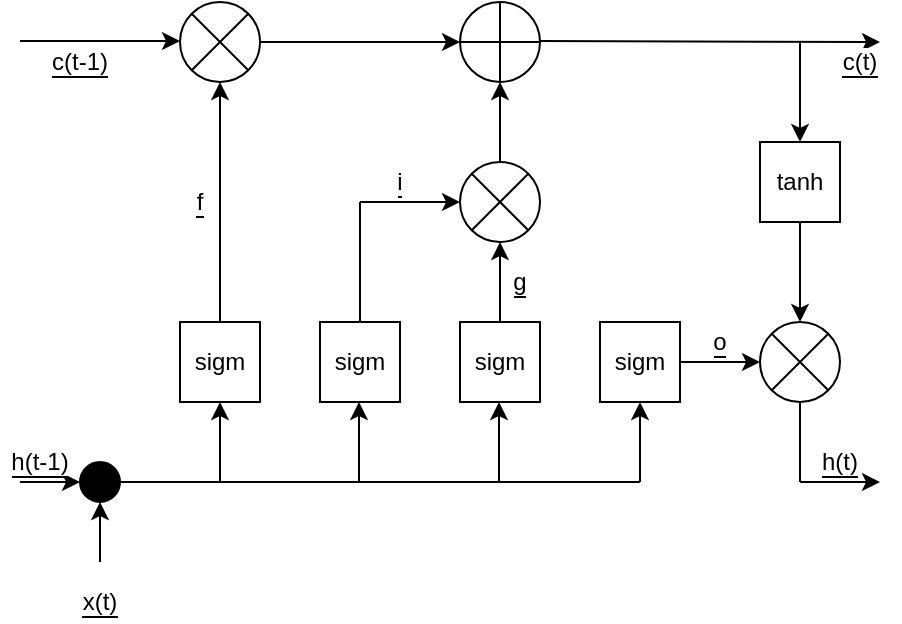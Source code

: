 <mxfile version="12.7.4" type="google"><diagram id="iqTW6Yy_q4wdUYWwhYcY" name="Page-1"><mxGraphModel dx="1038" dy="499" grid="1" gridSize="10" guides="1" tooltips="1" connect="1" arrows="1" fold="1" page="1" pageScale="1" pageWidth="827" pageHeight="1169" math="0" shadow="0"><root><mxCell id="0"/><mxCell id="1" parent="0"/><mxCell id="qLYwGE69F71k_b-jHmnZ-1" value="" style="endArrow=classic;html=1;" edge="1" parent="1"><mxGeometry width="50" height="50" relative="1" as="geometry"><mxPoint x="110" y="79.5" as="sourcePoint"/><mxPoint x="190" y="79.5" as="targetPoint"/></mxGeometry></mxCell><mxCell id="qLYwGE69F71k_b-jHmnZ-3" value="" style="ellipse;whiteSpace=wrap;html=1;aspect=fixed;" vertex="1" parent="1"><mxGeometry x="190" y="60" width="40" height="40" as="geometry"/></mxCell><mxCell id="qLYwGE69F71k_b-jHmnZ-6" value="" style="endArrow=classic;html=1;exitX=1;exitY=0.5;exitDx=0;exitDy=0;" edge="1" parent="1" source="qLYwGE69F71k_b-jHmnZ-3"><mxGeometry width="50" height="50" relative="1" as="geometry"><mxPoint x="240" y="79.5" as="sourcePoint"/><mxPoint x="330" y="80" as="targetPoint"/></mxGeometry></mxCell><mxCell id="qLYwGE69F71k_b-jHmnZ-7" value="" style="ellipse;whiteSpace=wrap;html=1;aspect=fixed;" vertex="1" parent="1"><mxGeometry x="330" y="60" width="40" height="40" as="geometry"/></mxCell><mxCell id="qLYwGE69F71k_b-jHmnZ-10" value="" style="endArrow=none;html=1;entryX=0.5;entryY=0;entryDx=0;entryDy=0;exitX=0.5;exitY=1;exitDx=0;exitDy=0;" edge="1" parent="1" source="qLYwGE69F71k_b-jHmnZ-7" target="qLYwGE69F71k_b-jHmnZ-7"><mxGeometry width="50" height="50" relative="1" as="geometry"><mxPoint x="340" y="140" as="sourcePoint"/><mxPoint x="390" y="90" as="targetPoint"/></mxGeometry></mxCell><mxCell id="qLYwGE69F71k_b-jHmnZ-13" value="" style="endArrow=none;html=1;entryX=1;entryY=0.5;entryDx=0;entryDy=0;exitX=0;exitY=0.5;exitDx=0;exitDy=0;" edge="1" parent="1" source="qLYwGE69F71k_b-jHmnZ-7" target="qLYwGE69F71k_b-jHmnZ-7"><mxGeometry width="50" height="50" relative="1" as="geometry"><mxPoint x="340" y="150" as="sourcePoint"/><mxPoint x="390" y="100" as="targetPoint"/></mxGeometry></mxCell><mxCell id="qLYwGE69F71k_b-jHmnZ-14" value="" style="endArrow=none;html=1;entryX=0;entryY=0;entryDx=0;entryDy=0;exitX=1;exitY=1;exitDx=0;exitDy=0;" edge="1" parent="1" source="qLYwGE69F71k_b-jHmnZ-3" target="qLYwGE69F71k_b-jHmnZ-3"><mxGeometry width="50" height="50" relative="1" as="geometry"><mxPoint x="200" y="140" as="sourcePoint"/><mxPoint x="250" y="90" as="targetPoint"/></mxGeometry></mxCell><mxCell id="qLYwGE69F71k_b-jHmnZ-15" value="" style="endArrow=none;html=1;entryX=0;entryY=1;entryDx=0;entryDy=0;exitX=1;exitY=0;exitDx=0;exitDy=0;" edge="1" parent="1" source="qLYwGE69F71k_b-jHmnZ-3" target="qLYwGE69F71k_b-jHmnZ-3"><mxGeometry width="50" height="50" relative="1" as="geometry"><mxPoint x="234.142" y="104.142" as="sourcePoint"/><mxPoint x="205.858" y="75.858" as="targetPoint"/></mxGeometry></mxCell><mxCell id="qLYwGE69F71k_b-jHmnZ-16" value="" style="endArrow=classic;html=1;" edge="1" parent="1"><mxGeometry width="50" height="50" relative="1" as="geometry"><mxPoint x="370" y="79.5" as="sourcePoint"/><mxPoint x="540" y="80" as="targetPoint"/></mxGeometry></mxCell><mxCell id="qLYwGE69F71k_b-jHmnZ-18" value="sigm" style="rounded=0;whiteSpace=wrap;html=1;" vertex="1" parent="1"><mxGeometry x="190" y="220" width="40" height="40" as="geometry"/></mxCell><mxCell id="qLYwGE69F71k_b-jHmnZ-22" value="" style="ellipse;whiteSpace=wrap;html=1;aspect=fixed;" vertex="1" parent="1"><mxGeometry x="330" y="140" width="40" height="40" as="geometry"/></mxCell><mxCell id="qLYwGE69F71k_b-jHmnZ-23" value="sigm" style="rounded=0;whiteSpace=wrap;html=1;" vertex="1" parent="1"><mxGeometry x="260" y="220" width="40" height="40" as="geometry"/></mxCell><mxCell id="qLYwGE69F71k_b-jHmnZ-24" value="sigm" style="rounded=0;whiteSpace=wrap;html=1;" vertex="1" parent="1"><mxGeometry x="330" y="220" width="40" height="40" as="geometry"/></mxCell><mxCell id="qLYwGE69F71k_b-jHmnZ-25" value="sigm" style="rounded=0;whiteSpace=wrap;html=1;" vertex="1" parent="1"><mxGeometry x="400" y="220" width="40" height="40" as="geometry"/></mxCell><mxCell id="qLYwGE69F71k_b-jHmnZ-28" value="" style="endArrow=classic;html=1;exitX=0.5;exitY=0;exitDx=0;exitDy=0;entryX=0.5;entryY=1;entryDx=0;entryDy=0;" edge="1" parent="1" source="qLYwGE69F71k_b-jHmnZ-18" target="qLYwGE69F71k_b-jHmnZ-3"><mxGeometry width="50" height="50" relative="1" as="geometry"><mxPoint x="410" y="89.5" as="sourcePoint"/><mxPoint x="570" y="90" as="targetPoint"/></mxGeometry></mxCell><mxCell id="qLYwGE69F71k_b-jHmnZ-29" value="" style="endArrow=none;html=1;" edge="1" parent="1"><mxGeometry width="50" height="50" relative="1" as="geometry"><mxPoint x="280" y="220" as="sourcePoint"/><mxPoint x="280" y="160" as="targetPoint"/></mxGeometry></mxCell><mxCell id="qLYwGE69F71k_b-jHmnZ-30" value="" style="endArrow=classic;html=1;entryX=0;entryY=0.5;entryDx=0;entryDy=0;" edge="1" parent="1" target="qLYwGE69F71k_b-jHmnZ-22"><mxGeometry width="50" height="50" relative="1" as="geometry"><mxPoint x="280" y="160" as="sourcePoint"/><mxPoint x="440" y="230" as="targetPoint"/></mxGeometry></mxCell><mxCell id="qLYwGE69F71k_b-jHmnZ-31" value="" style="endArrow=classic;html=1;entryX=0.5;entryY=1;entryDx=0;entryDy=0;exitX=0.5;exitY=0;exitDx=0;exitDy=0;" edge="1" parent="1" source="qLYwGE69F71k_b-jHmnZ-24" target="qLYwGE69F71k_b-jHmnZ-22"><mxGeometry width="50" height="50" relative="1" as="geometry"><mxPoint x="390" y="280" as="sourcePoint"/><mxPoint x="440" y="230" as="targetPoint"/></mxGeometry></mxCell><mxCell id="qLYwGE69F71k_b-jHmnZ-33" value="" style="endArrow=none;html=1;" edge="1" parent="1"><mxGeometry width="50" height="50" relative="1" as="geometry"><mxPoint x="160" y="300" as="sourcePoint"/><mxPoint x="420" y="300" as="targetPoint"/></mxGeometry></mxCell><mxCell id="qLYwGE69F71k_b-jHmnZ-34" value="" style="endArrow=classic;html=1;entryX=0.5;entryY=1;entryDx=0;entryDy=0;" edge="1" parent="1" target="qLYwGE69F71k_b-jHmnZ-25"><mxGeometry width="50" height="50" relative="1" as="geometry"><mxPoint x="420" y="300" as="sourcePoint"/><mxPoint x="440" y="230" as="targetPoint"/></mxGeometry></mxCell><mxCell id="qLYwGE69F71k_b-jHmnZ-35" value="" style="ellipse;whiteSpace=wrap;html=1;aspect=fixed;" vertex="1" parent="1"><mxGeometry x="480" y="220" width="40" height="40" as="geometry"/></mxCell><mxCell id="qLYwGE69F71k_b-jHmnZ-36" value="" style="endArrow=none;html=1;entryX=0;entryY=0;entryDx=0;entryDy=0;exitX=1;exitY=1;exitDx=0;exitDy=0;" edge="1" parent="1" source="qLYwGE69F71k_b-jHmnZ-35" target="qLYwGE69F71k_b-jHmnZ-35"><mxGeometry width="50" height="50" relative="1" as="geometry"><mxPoint x="210" y="150" as="sourcePoint"/><mxPoint x="260" y="100" as="targetPoint"/></mxGeometry></mxCell><mxCell id="qLYwGE69F71k_b-jHmnZ-37" value="" style="endArrow=none;html=1;entryX=0;entryY=1;entryDx=0;entryDy=0;exitX=1;exitY=0;exitDx=0;exitDy=0;" edge="1" parent="1" source="qLYwGE69F71k_b-jHmnZ-35" target="qLYwGE69F71k_b-jHmnZ-35"><mxGeometry width="50" height="50" relative="1" as="geometry"><mxPoint x="244.142" y="114.142" as="sourcePoint"/><mxPoint x="215.858" y="85.858" as="targetPoint"/></mxGeometry></mxCell><mxCell id="qLYwGE69F71k_b-jHmnZ-38" value="" style="endArrow=classic;html=1;entryX=0;entryY=0.5;entryDx=0;entryDy=0;exitX=1;exitY=0.5;exitDx=0;exitDy=0;" edge="1" parent="1" source="qLYwGE69F71k_b-jHmnZ-25" target="qLYwGE69F71k_b-jHmnZ-35"><mxGeometry width="50" height="50" relative="1" as="geometry"><mxPoint x="390" y="280" as="sourcePoint"/><mxPoint x="440" y="230" as="targetPoint"/></mxGeometry></mxCell><mxCell id="qLYwGE69F71k_b-jHmnZ-39" value="tanh" style="rounded=0;whiteSpace=wrap;html=1;" vertex="1" parent="1"><mxGeometry x="480" y="130" width="40" height="40" as="geometry"/></mxCell><mxCell id="qLYwGE69F71k_b-jHmnZ-41" value="" style="endArrow=classic;html=1;entryX=0.5;entryY=0;entryDx=0;entryDy=0;" edge="1" parent="1" target="qLYwGE69F71k_b-jHmnZ-39"><mxGeometry width="50" height="50" relative="1" as="geometry"><mxPoint x="500" y="80" as="sourcePoint"/><mxPoint x="440" y="230" as="targetPoint"/></mxGeometry></mxCell><mxCell id="qLYwGE69F71k_b-jHmnZ-42" value="" style="endArrow=classic;html=1;exitX=0.5;exitY=1;exitDx=0;exitDy=0;" edge="1" parent="1" source="qLYwGE69F71k_b-jHmnZ-39" target="qLYwGE69F71k_b-jHmnZ-35"><mxGeometry width="50" height="50" relative="1" as="geometry"><mxPoint x="390" y="280" as="sourcePoint"/><mxPoint x="440" y="230" as="targetPoint"/></mxGeometry></mxCell><mxCell id="qLYwGE69F71k_b-jHmnZ-43" value="" style="endArrow=none;html=1;entryX=0.5;entryY=1;entryDx=0;entryDy=0;" edge="1" parent="1" target="qLYwGE69F71k_b-jHmnZ-35"><mxGeometry width="50" height="50" relative="1" as="geometry"><mxPoint x="500" y="300" as="sourcePoint"/><mxPoint x="440" y="230" as="targetPoint"/></mxGeometry></mxCell><mxCell id="qLYwGE69F71k_b-jHmnZ-44" value="" style="endArrow=classic;html=1;" edge="1" parent="1"><mxGeometry width="50" height="50" relative="1" as="geometry"><mxPoint x="500" y="300" as="sourcePoint"/><mxPoint x="540" y="300" as="targetPoint"/></mxGeometry></mxCell><mxCell id="qLYwGE69F71k_b-jHmnZ-45" value="" style="endArrow=classic;html=1;entryX=0.5;entryY=1;entryDx=0;entryDy=0;" edge="1" parent="1" target="qLYwGE69F71k_b-jHmnZ-18"><mxGeometry width="50" height="50" relative="1" as="geometry"><mxPoint x="210" y="300" as="sourcePoint"/><mxPoint x="440" y="230" as="targetPoint"/></mxGeometry></mxCell><mxCell id="qLYwGE69F71k_b-jHmnZ-46" value="" style="endArrow=classic;html=1;entryX=0.5;entryY=1;entryDx=0;entryDy=0;" edge="1" parent="1"><mxGeometry width="50" height="50" relative="1" as="geometry"><mxPoint x="279.5" y="300" as="sourcePoint"/><mxPoint x="279.5" y="260" as="targetPoint"/></mxGeometry></mxCell><mxCell id="qLYwGE69F71k_b-jHmnZ-48" value="" style="endArrow=classic;html=1;entryX=0.5;entryY=1;entryDx=0;entryDy=0;" edge="1" parent="1"><mxGeometry width="50" height="50" relative="1" as="geometry"><mxPoint x="349.5" y="300" as="sourcePoint"/><mxPoint x="349.5" y="260" as="targetPoint"/></mxGeometry></mxCell><mxCell id="qLYwGE69F71k_b-jHmnZ-50" value="" style="endArrow=none;html=1;exitX=0;exitY=0;exitDx=0;exitDy=0;entryX=1;entryY=1;entryDx=0;entryDy=0;" edge="1" parent="1" source="qLYwGE69F71k_b-jHmnZ-22" target="qLYwGE69F71k_b-jHmnZ-22"><mxGeometry width="50" height="50" relative="1" as="geometry"><mxPoint x="390" y="280" as="sourcePoint"/><mxPoint x="440" y="230" as="targetPoint"/></mxGeometry></mxCell><mxCell id="qLYwGE69F71k_b-jHmnZ-51" value="" style="endArrow=none;html=1;entryX=1;entryY=0;entryDx=0;entryDy=0;exitX=0;exitY=1;exitDx=0;exitDy=0;" edge="1" parent="1" source="qLYwGE69F71k_b-jHmnZ-22" target="qLYwGE69F71k_b-jHmnZ-22"><mxGeometry width="50" height="50" relative="1" as="geometry"><mxPoint x="390" y="280" as="sourcePoint"/><mxPoint x="440" y="230" as="targetPoint"/></mxGeometry></mxCell><mxCell id="qLYwGE69F71k_b-jHmnZ-52" value="" style="endArrow=classic;html=1;exitX=0.5;exitY=0;exitDx=0;exitDy=0;" edge="1" parent="1" source="qLYwGE69F71k_b-jHmnZ-22"><mxGeometry width="50" height="50" relative="1" as="geometry"><mxPoint x="390" y="280" as="sourcePoint"/><mxPoint x="350" y="100" as="targetPoint"/></mxGeometry></mxCell><mxCell id="qLYwGE69F71k_b-jHmnZ-53" value="" style="ellipse;whiteSpace=wrap;html=1;aspect=fixed;labelBackgroundColor=#000000;labelBorderColor=#000000;fillColor=#000000;" vertex="1" parent="1"><mxGeometry x="140" y="290" width="20" height="20" as="geometry"/></mxCell><mxCell id="qLYwGE69F71k_b-jHmnZ-56" value="" style="endArrow=classic;html=1;entryX=0.5;entryY=1;entryDx=0;entryDy=0;" edge="1" parent="1" target="qLYwGE69F71k_b-jHmnZ-53"><mxGeometry width="50" height="50" relative="1" as="geometry"><mxPoint x="150" y="340" as="sourcePoint"/><mxPoint x="440" y="230" as="targetPoint"/></mxGeometry></mxCell><mxCell id="qLYwGE69F71k_b-jHmnZ-57" value="" style="endArrow=classic;html=1;entryX=0;entryY=0.5;entryDx=0;entryDy=0;" edge="1" parent="1" target="qLYwGE69F71k_b-jHmnZ-53"><mxGeometry width="50" height="50" relative="1" as="geometry"><mxPoint x="110" y="300" as="sourcePoint"/><mxPoint x="440" y="230" as="targetPoint"/></mxGeometry></mxCell><mxCell id="qLYwGE69F71k_b-jHmnZ-58" value="&lt;span style=&quot;background-color: rgb(255 , 255 , 255)&quot;&gt;c(t-1)&lt;/span&gt;" style="text;html=1;strokeColor=none;fillColor=none;align=center;verticalAlign=middle;whiteSpace=wrap;rounded=0;labelBackgroundColor=#000000;" vertex="1" parent="1"><mxGeometry x="120" y="80" width="40" height="20" as="geometry"/></mxCell><mxCell id="qLYwGE69F71k_b-jHmnZ-59" value="&lt;span style=&quot;background-color: rgb(255 , 255 , 255)&quot;&gt;x(t)&lt;/span&gt;" style="text;html=1;strokeColor=none;fillColor=none;align=center;verticalAlign=middle;whiteSpace=wrap;rounded=0;labelBackgroundColor=#000000;" vertex="1" parent="1"><mxGeometry x="130" y="350" width="40" height="20" as="geometry"/></mxCell><mxCell id="qLYwGE69F71k_b-jHmnZ-60" value="&lt;span style=&quot;background-color: rgb(255 , 255 , 255)&quot;&gt;h(t-1)&lt;/span&gt;" style="text;html=1;strokeColor=none;fillColor=none;align=center;verticalAlign=middle;whiteSpace=wrap;rounded=0;labelBackgroundColor=#000000;" vertex="1" parent="1"><mxGeometry x="100" y="280" width="40" height="20" as="geometry"/></mxCell><mxCell id="qLYwGE69F71k_b-jHmnZ-61" value="&lt;span style=&quot;background-color: rgb(255 , 255 , 255)&quot;&gt;f&lt;/span&gt;" style="text;html=1;strokeColor=none;fillColor=none;align=center;verticalAlign=middle;whiteSpace=wrap;rounded=0;labelBackgroundColor=#000000;" vertex="1" parent="1"><mxGeometry x="180" y="150" width="40" height="20" as="geometry"/></mxCell><mxCell id="qLYwGE69F71k_b-jHmnZ-62" value="&lt;span style=&quot;background-color: rgb(255 , 255 , 255)&quot;&gt;i&lt;/span&gt;" style="text;html=1;strokeColor=none;fillColor=none;align=center;verticalAlign=middle;whiteSpace=wrap;rounded=0;labelBackgroundColor=#000000;" vertex="1" parent="1"><mxGeometry x="280" y="140" width="40" height="20" as="geometry"/></mxCell><mxCell id="qLYwGE69F71k_b-jHmnZ-63" value="&lt;span style=&quot;background-color: rgb(255 , 255 , 255)&quot;&gt;g&lt;/span&gt;" style="text;html=1;strokeColor=none;fillColor=none;align=center;verticalAlign=middle;whiteSpace=wrap;rounded=0;labelBackgroundColor=#000000;" vertex="1" parent="1"><mxGeometry x="340" y="190" width="40" height="20" as="geometry"/></mxCell><mxCell id="qLYwGE69F71k_b-jHmnZ-64" value="&lt;span style=&quot;background-color: rgb(255 , 255 , 255)&quot;&gt;o&lt;/span&gt;" style="text;html=1;strokeColor=none;fillColor=none;align=center;verticalAlign=middle;whiteSpace=wrap;rounded=0;labelBackgroundColor=#000000;" vertex="1" parent="1"><mxGeometry x="440" y="220" width="40" height="20" as="geometry"/></mxCell><mxCell id="qLYwGE69F71k_b-jHmnZ-65" value="&lt;span style=&quot;background-color: rgb(255 , 255 , 255)&quot;&gt;h(t)&lt;/span&gt;" style="text;html=1;strokeColor=none;fillColor=none;align=center;verticalAlign=middle;whiteSpace=wrap;rounded=0;labelBackgroundColor=#000000;" vertex="1" parent="1"><mxGeometry x="500" y="280" width="40" height="20" as="geometry"/></mxCell><mxCell id="qLYwGE69F71k_b-jHmnZ-66" value="&lt;span style=&quot;background-color: rgb(255 , 255 , 255)&quot;&gt;c(t)&lt;/span&gt;" style="text;html=1;strokeColor=none;fillColor=none;align=center;verticalAlign=middle;whiteSpace=wrap;rounded=0;labelBackgroundColor=#000000;" vertex="1" parent="1"><mxGeometry x="510" y="80" width="40" height="20" as="geometry"/></mxCell></root></mxGraphModel></diagram></mxfile>